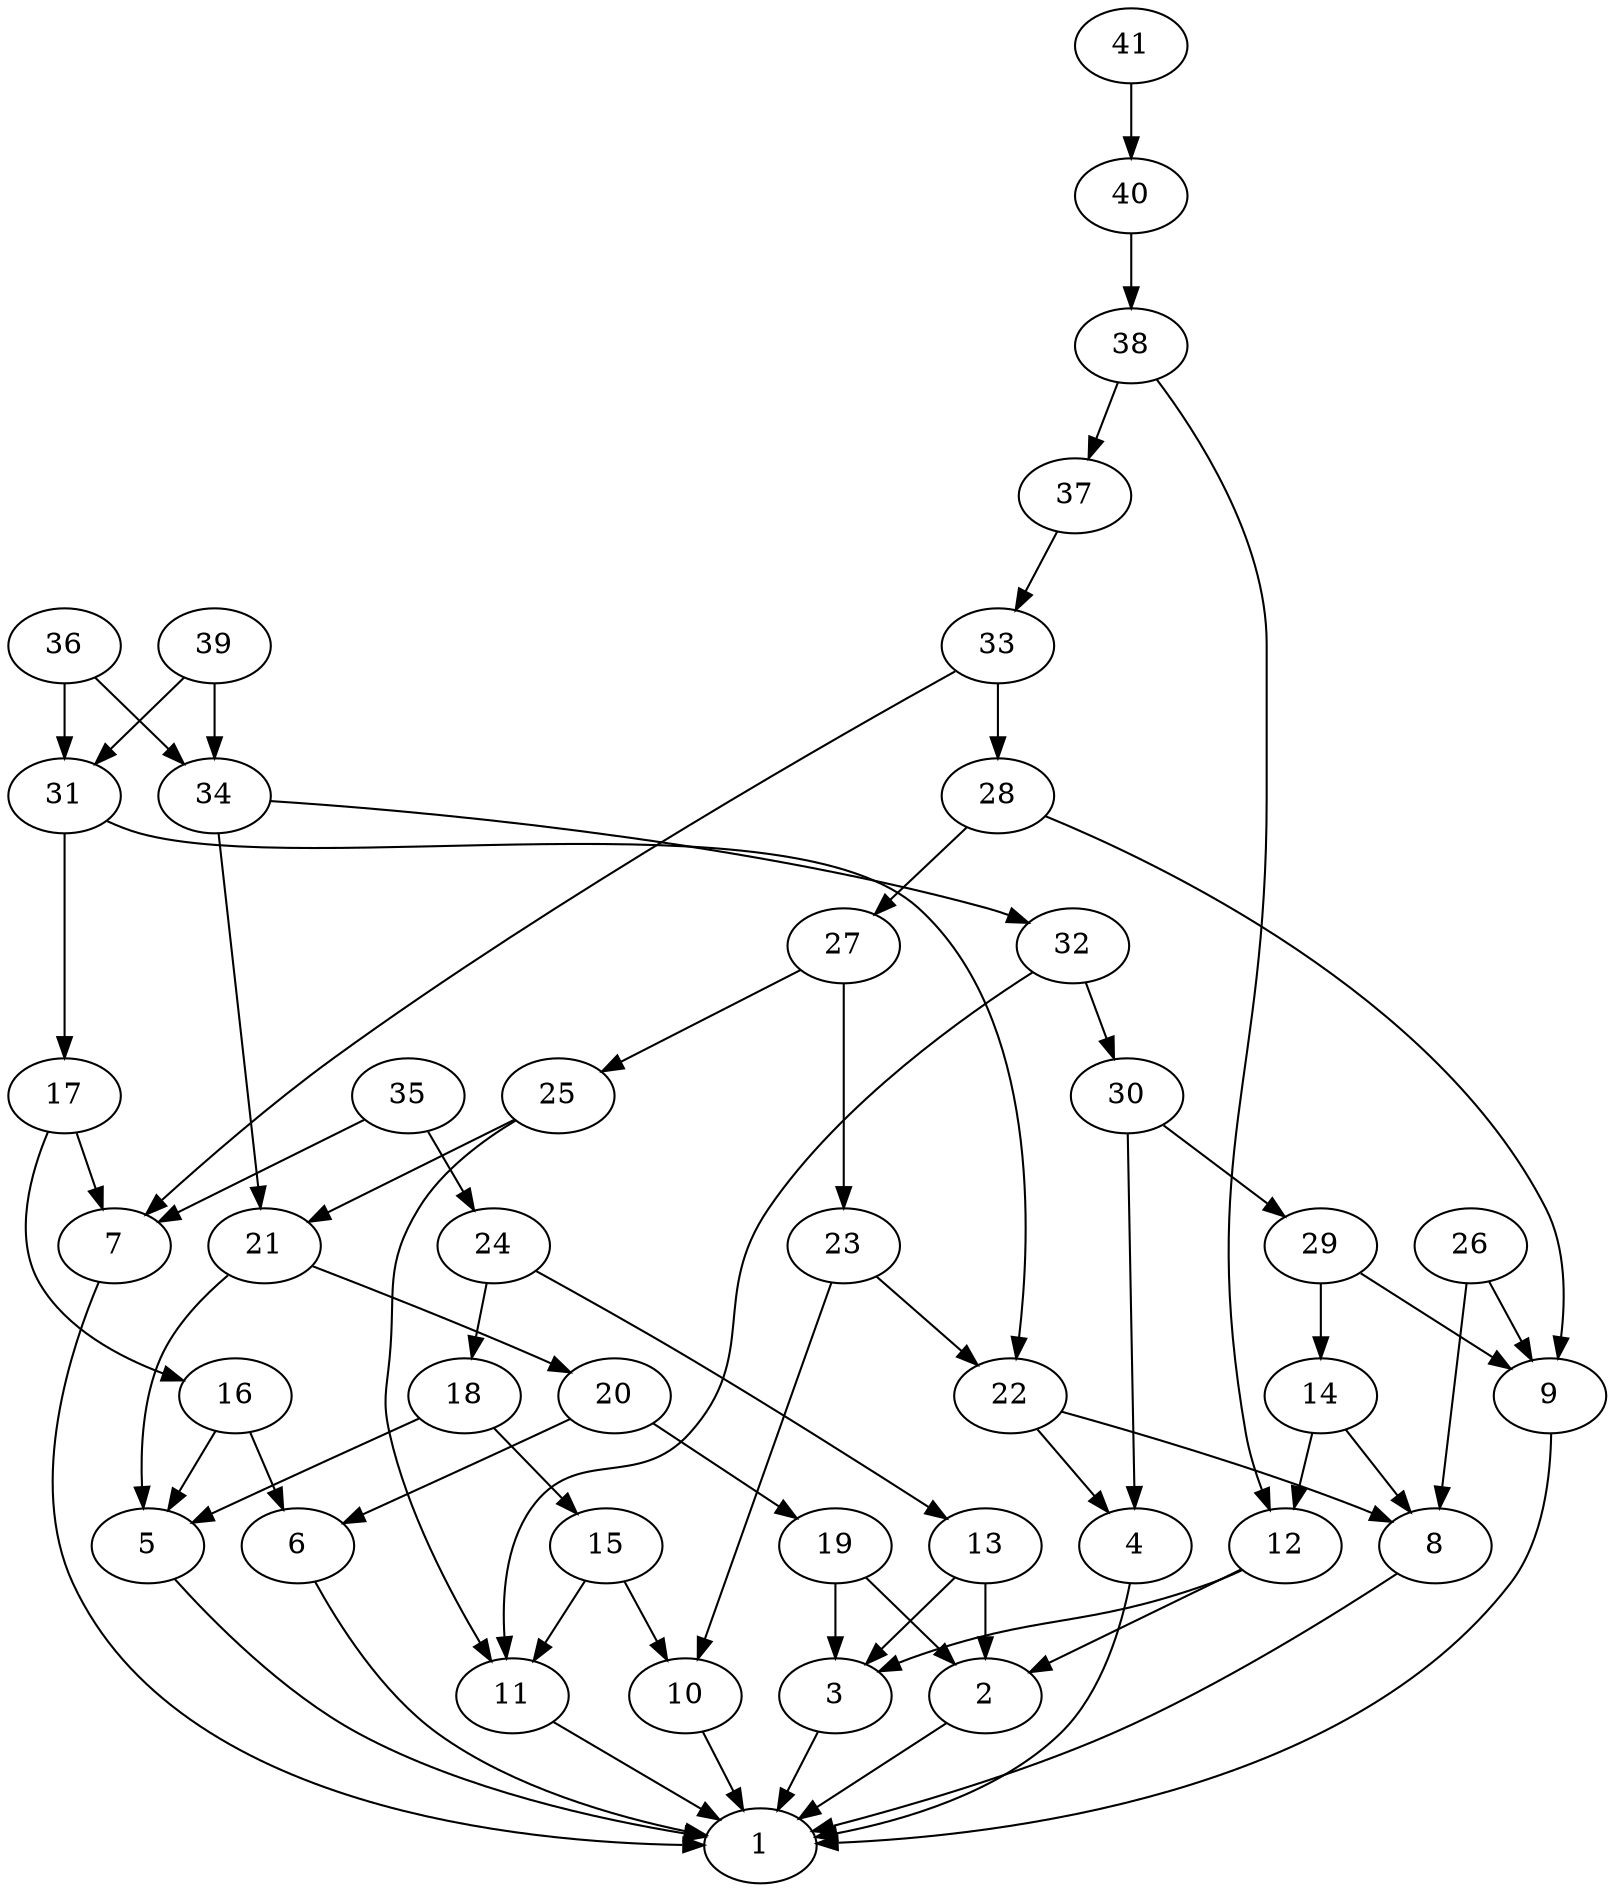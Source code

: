 digraph G {
39->34;39->31;36->34;36->31;31->22;31->17;17->7;17->16;16->6;16->5;34->32;34->21;41->40;32->11;32->30;40->38;30->29;30->4;38->37;38->12;29->9;29->14;37->33;33->28;33->7;28->27;28->9;27->25;27->23;23->10;23->22;35->7;35->24;14->12;14->8;22->4;22->8;25->21;25->11;24->13;24->18;12->2;12->3;26->8;26->9;21->5;21->20;18->15;18->5;20->19;20->6;15->10;15->11;9->1;4->1;6->1;13->2;13->3;19->2;19->3;5->1;3->1;10->1;11->1;2->1;7->1;8->1;}
